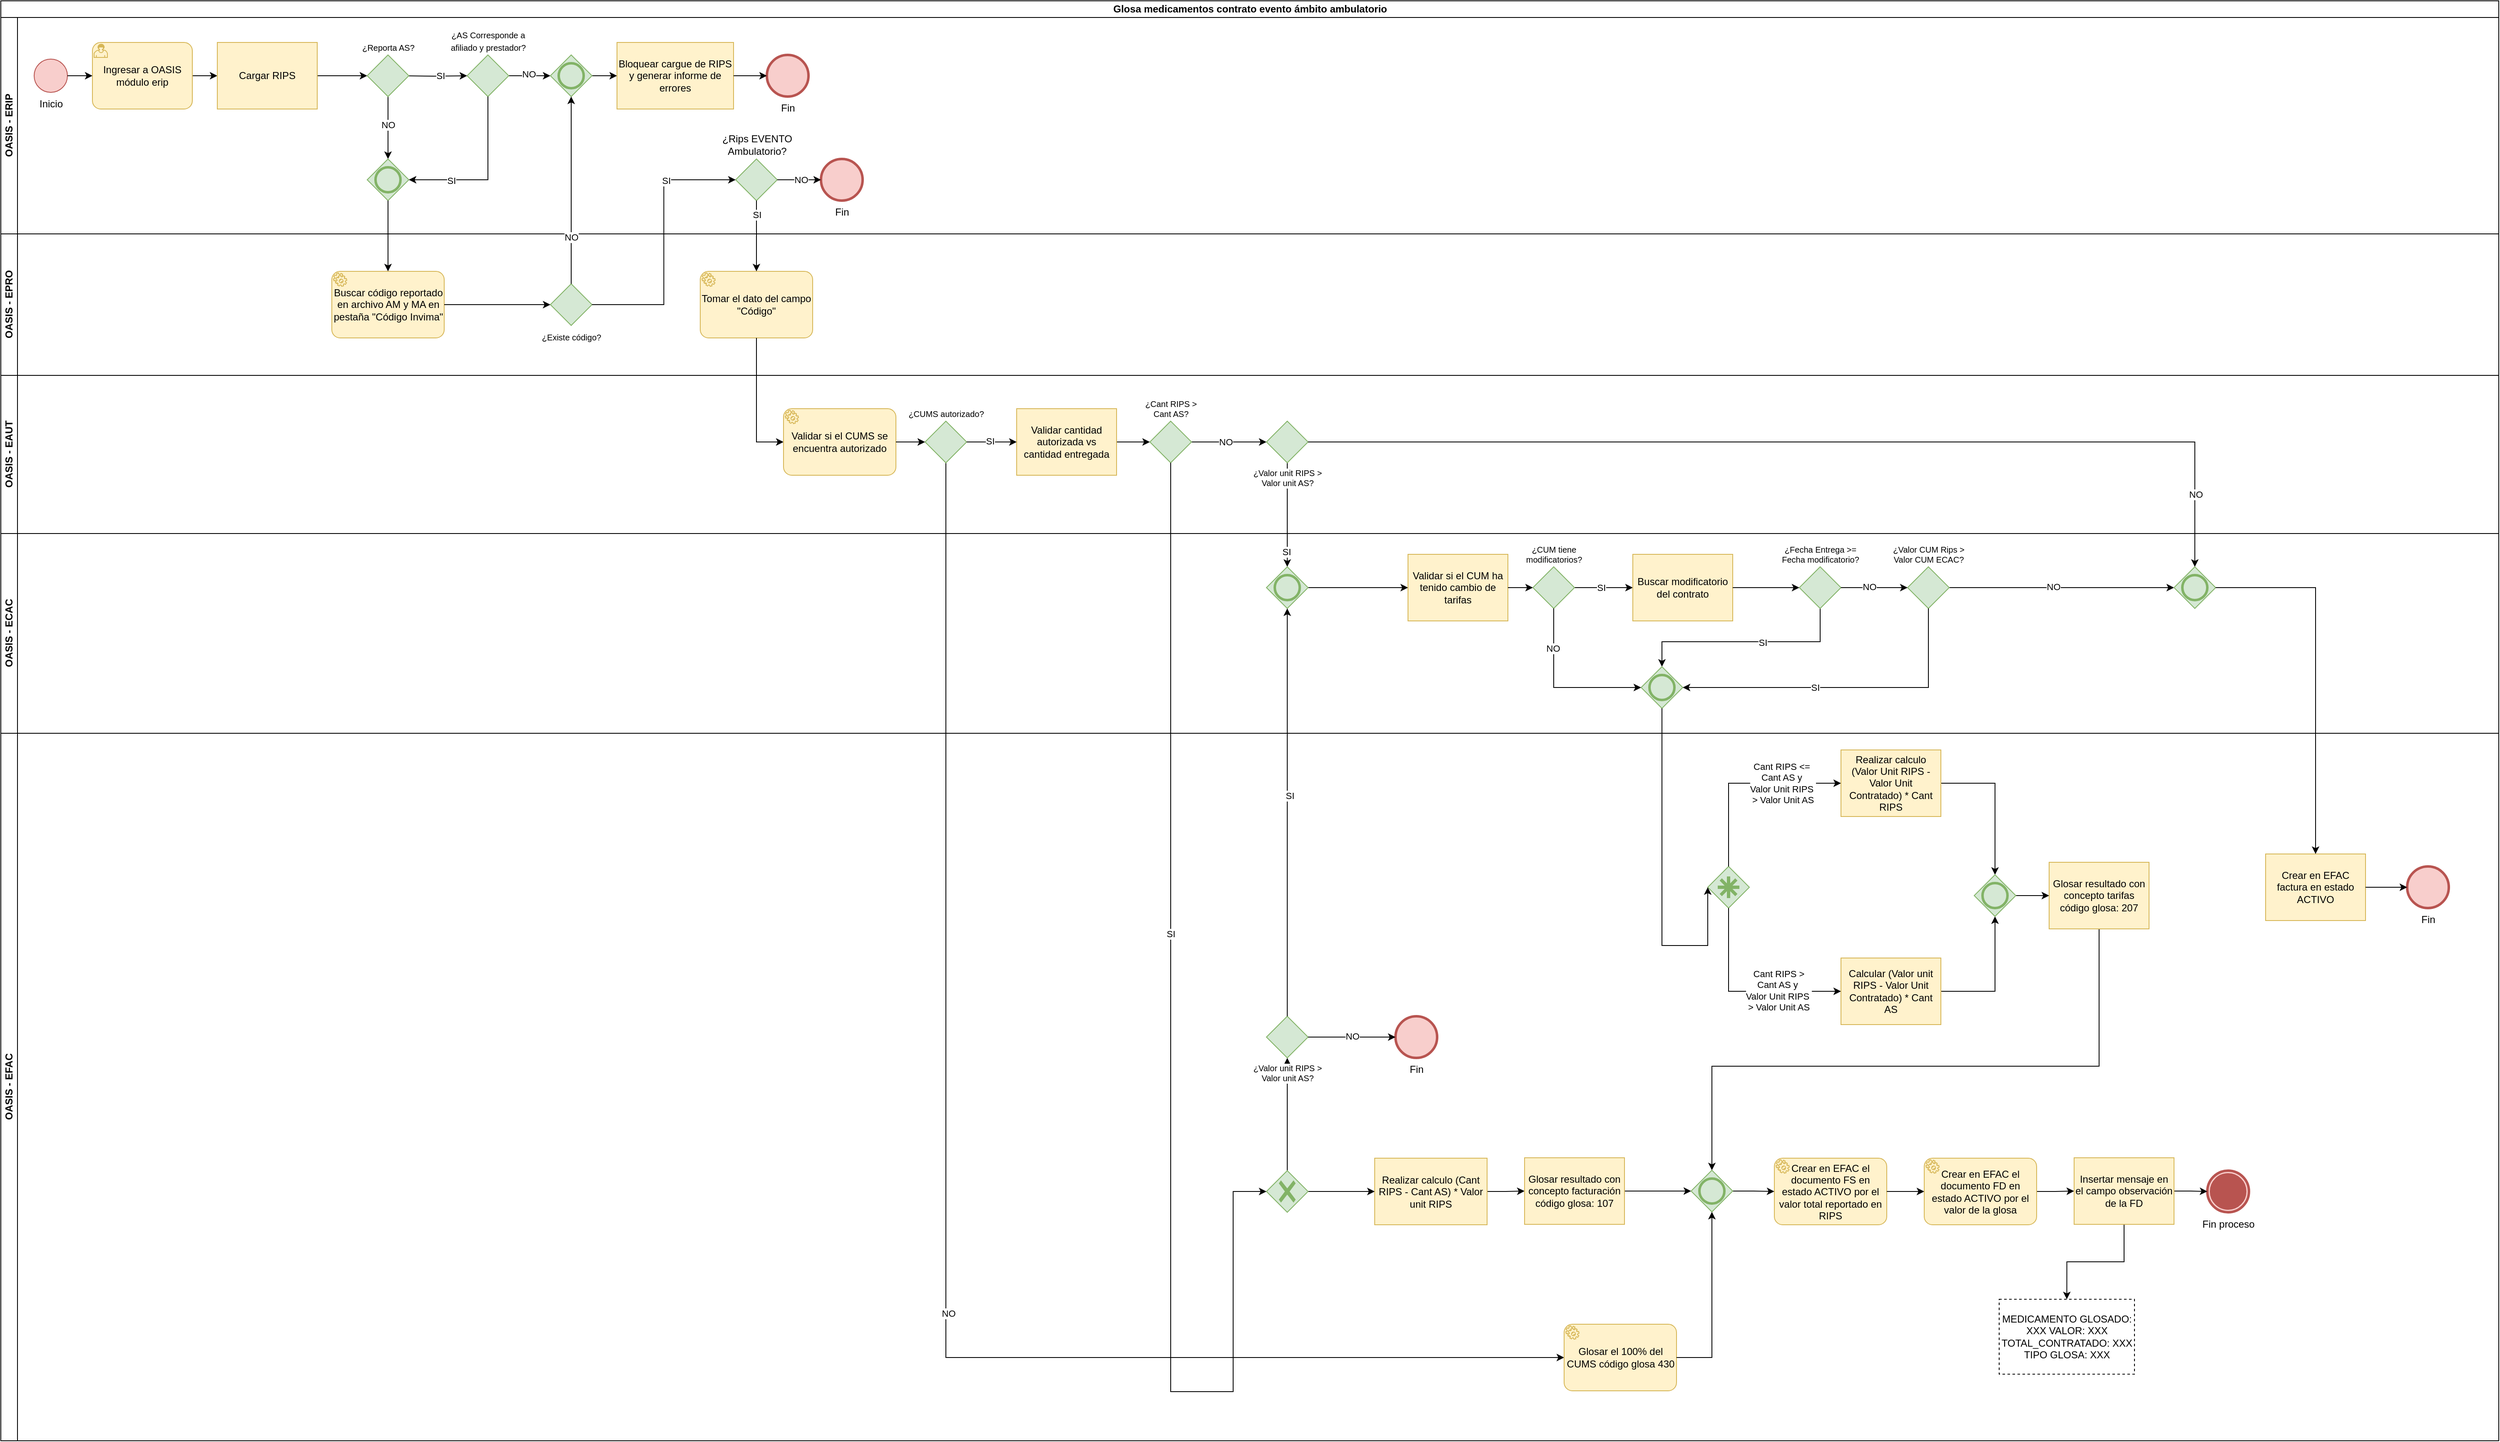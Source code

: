 <mxfile version="26.0.16">
  <diagram name="Página-1" id="6i_p-R7HKGtbfCE5hA1_">
    <mxGraphModel dx="3034" dy="1820" grid="1" gridSize="10" guides="1" tooltips="1" connect="1" arrows="1" fold="1" page="1" pageScale="1" pageWidth="2000" pageHeight="1130" math="0" shadow="0">
      <root>
        <mxCell id="0" />
        <mxCell id="1" parent="0" />
        <mxCell id="3LwcX4oNFDxZzFYPkHVs-123" value="Glosa medicamentos contrato evento ámbito ambulatorio" style="swimlane;childLayout=stackLayout;resizeParent=1;resizeParentMax=0;horizontal=1;startSize=20;horizontalStack=0;html=1;" parent="1" vertex="1">
          <mxGeometry x="-10" y="-60" width="3000" height="1730" as="geometry" />
        </mxCell>
        <mxCell id="iVjvkwj3p_KeQu9TfVZr-87" style="edgeStyle=orthogonalEdgeStyle;rounded=0;orthogonalLoop=1;jettySize=auto;html=1;entryX=0.5;entryY=0;entryDx=0;entryDy=0;entryPerimeter=0;" parent="3LwcX4oNFDxZzFYPkHVs-123" source="iVjvkwj3p_KeQu9TfVZr-80" target="z4ZImV3BdOVlYTGnUbKM-2" edge="1">
          <mxGeometry relative="1" as="geometry">
            <mxPoint x="1640" y="895" as="targetPoint" />
            <Array as="points" />
          </mxGeometry>
        </mxCell>
        <mxCell id="iVjvkwj3p_KeQu9TfVZr-92" value="SI" style="edgeLabel;html=1;align=center;verticalAlign=middle;resizable=0;points=[];" parent="iVjvkwj3p_KeQu9TfVZr-87" vertex="1" connectable="0">
          <mxGeometry x="0.713" relative="1" as="geometry">
            <mxPoint x="-1" as="offset" />
          </mxGeometry>
        </mxCell>
        <mxCell id="3LwcX4oNFDxZzFYPkHVs-124" value="OASIS - ERIP" style="swimlane;startSize=20;horizontal=0;html=1;" parent="3LwcX4oNFDxZzFYPkHVs-123" vertex="1">
          <mxGeometry y="20" width="3000" height="260" as="geometry" />
        </mxCell>
        <mxCell id="3LwcX4oNFDxZzFYPkHVs-130" value="Inicio" style="points=[[0.145,0.145,0],[0.5,0,0],[0.855,0.145,0],[1,0.5,0],[0.855,0.855,0],[0.5,1,0],[0.145,0.855,0],[0,0.5,0]];shape=mxgraph.bpmn.event;html=1;verticalLabelPosition=bottom;labelBackgroundColor=#ffffff;verticalAlign=top;align=center;perimeter=ellipsePerimeter;outlineConnect=0;aspect=fixed;outline=standard;symbol=general;fillColor=#f8cecc;strokeColor=#b85450;" parent="3LwcX4oNFDxZzFYPkHVs-124" vertex="1">
          <mxGeometry x="40" y="50" width="40" height="40" as="geometry" />
        </mxCell>
        <mxCell id="3LwcX4oNFDxZzFYPkHVs-133" style="edgeStyle=orthogonalEdgeStyle;rounded=0;orthogonalLoop=1;jettySize=auto;html=1;entryX=0;entryY=0.5;entryDx=0;entryDy=0;entryPerimeter=0;" parent="3LwcX4oNFDxZzFYPkHVs-124" source="3LwcX4oNFDxZzFYPkHVs-134" target="I6SyIY9X4S2mshl3AVVj-23" edge="1">
          <mxGeometry relative="1" as="geometry">
            <mxPoint x="270" y="70" as="targetPoint" />
          </mxGeometry>
        </mxCell>
        <mxCell id="3LwcX4oNFDxZzFYPkHVs-134" value="Ingresar a OASIS módulo erip" style="points=[[0.25,0,0],[0.5,0,0],[0.75,0,0],[1,0.25,0],[1,0.5,0],[1,0.75,0],[0.75,1,0],[0.5,1,0],[0.25,1,0],[0,0.75,0],[0,0.5,0],[0,0.25,0]];shape=mxgraph.bpmn.task;whiteSpace=wrap;rectStyle=rounded;size=10;html=1;container=1;expand=0;collapsible=0;taskMarker=user;fillColor=#fff2cc;strokeColor=#d6b656;" parent="3LwcX4oNFDxZzFYPkHVs-124" vertex="1">
          <mxGeometry x="110" y="30" width="120" height="80" as="geometry" />
        </mxCell>
        <mxCell id="3LwcX4oNFDxZzFYPkHVs-129" style="edgeStyle=orthogonalEdgeStyle;rounded=0;orthogonalLoop=1;jettySize=auto;html=1;entryX=0;entryY=0.5;entryDx=0;entryDy=0;entryPerimeter=0;" parent="3LwcX4oNFDxZzFYPkHVs-124" source="3LwcX4oNFDxZzFYPkHVs-130" target="3LwcX4oNFDxZzFYPkHVs-134" edge="1">
          <mxGeometry relative="1" as="geometry">
            <mxPoint x="110" y="70" as="targetPoint" />
          </mxGeometry>
        </mxCell>
        <mxCell id="iVjvkwj3p_KeQu9TfVZr-32" style="edgeStyle=orthogonalEdgeStyle;rounded=0;orthogonalLoop=1;jettySize=auto;html=1;" parent="3LwcX4oNFDxZzFYPkHVs-124" source="I6SyIY9X4S2mshl3AVVj-23" target="iVjvkwj3p_KeQu9TfVZr-31" edge="1">
          <mxGeometry relative="1" as="geometry" />
        </mxCell>
        <mxCell id="I6SyIY9X4S2mshl3AVVj-23" value="Cargar RIPS" style="points=[[0.25,0,0],[0.5,0,0],[0.75,0,0],[1,0.25,0],[1,0.5,0],[1,0.75,0],[0.75,1,0],[0.5,1,0],[0.25,1,0],[0,0.75,0],[0,0.5,0],[0,0.25,0]];shape=mxgraph.bpmn.task2;whiteSpace=wrap;rectStyle=rounded;size=10;html=1;container=1;expand=0;collapsible=0;taskMarker=user;fillColor=#fff2cc;strokeColor=#d6b656;" parent="3LwcX4oNFDxZzFYPkHVs-124" vertex="1">
          <mxGeometry x="260" y="30" width="120" height="80" as="geometry" />
        </mxCell>
        <mxCell id="M_9tR8TZ_ZrpfwXMIzji-4" value="Bloquear cargue de RIPS y generar informe de errores" style="points=[[0.25,0,0],[0.5,0,0],[0.75,0,0],[1,0.25,0],[1,0.5,0],[1,0.75,0],[0.75,1,0],[0.5,1,0],[0.25,1,0],[0,0.75,0],[0,0.5,0],[0,0.25,0]];shape=mxgraph.bpmn.task2;whiteSpace=wrap;rectStyle=rounded;size=10;html=1;container=1;expand=0;collapsible=0;taskMarker=script;fillColor=#fff2cc;strokeColor=#d6b656;" parent="3LwcX4oNFDxZzFYPkHVs-124" vertex="1">
          <mxGeometry x="740" y="30" width="140" height="80" as="geometry" />
        </mxCell>
        <mxCell id="M_9tR8TZ_ZrpfwXMIzji-8" value="¿Rips EVENTO &lt;br&gt;Ambulatorio?" style="points=[[0.25,0.25,0],[0.5,0,0],[0.75,0.25,0],[1,0.5,0],[0.75,0.75,0],[0.5,1,0],[0.25,0.75,0],[0,0.5,0]];shape=mxgraph.bpmn.gateway2;html=1;verticalLabelPosition=top;labelBackgroundColor=#ffffff;verticalAlign=bottom;align=center;perimeter=rhombusPerimeter;outlineConnect=0;outline=none;symbol=none;fillColor=#d5e8d4;strokeColor=#82b366;labelPosition=center;" parent="3LwcX4oNFDxZzFYPkHVs-124" vertex="1">
          <mxGeometry x="882.5" y="170" width="50" height="50" as="geometry" />
        </mxCell>
        <mxCell id="M_9tR8TZ_ZrpfwXMIzji-11" value="Fin" style="points=[[0.145,0.145,0],[0.5,0,0],[0.855,0.145,0],[1,0.5,0],[0.855,0.855,0],[0.5,1,0],[0.145,0.855,0],[0,0.5,0]];shape=mxgraph.bpmn.event;html=1;verticalLabelPosition=bottom;labelBackgroundColor=#ffffff;verticalAlign=top;align=center;perimeter=ellipsePerimeter;outlineConnect=0;aspect=fixed;outline=end;symbol=terminate2;fillColor=#f8cecc;strokeColor=#b85450;" parent="3LwcX4oNFDxZzFYPkHVs-124" vertex="1">
          <mxGeometry x="985" y="170" width="50" height="50" as="geometry" />
        </mxCell>
        <mxCell id="M_9tR8TZ_ZrpfwXMIzji-10" style="edgeStyle=orthogonalEdgeStyle;rounded=0;orthogonalLoop=1;jettySize=auto;html=1;" parent="3LwcX4oNFDxZzFYPkHVs-124" source="M_9tR8TZ_ZrpfwXMIzji-8" target="M_9tR8TZ_ZrpfwXMIzji-11" edge="1">
          <mxGeometry relative="1" as="geometry">
            <mxPoint x="1147" y="210" as="targetPoint" />
          </mxGeometry>
        </mxCell>
        <mxCell id="M_9tR8TZ_ZrpfwXMIzji-16" value="NO" style="edgeLabel;html=1;align=center;verticalAlign=middle;resizable=0;points=[];" parent="M_9tR8TZ_ZrpfwXMIzji-10" vertex="1" connectable="0">
          <mxGeometry x="0.059" y="-1" relative="1" as="geometry">
            <mxPoint y="-1" as="offset" />
          </mxGeometry>
        </mxCell>
        <mxCell id="M_9tR8TZ_ZrpfwXMIzji-21" style="edgeStyle=orthogonalEdgeStyle;rounded=0;orthogonalLoop=1;jettySize=auto;html=1;" parent="3LwcX4oNFDxZzFYPkHVs-124" source="M_9tR8TZ_ZrpfwXMIzji-17" target="M_9tR8TZ_ZrpfwXMIzji-20" edge="1">
          <mxGeometry relative="1" as="geometry" />
        </mxCell>
        <mxCell id="M_9tR8TZ_ZrpfwXMIzji-24" value="NO" style="edgeLabel;html=1;align=center;verticalAlign=middle;resizable=0;points=[];" parent="M_9tR8TZ_ZrpfwXMIzji-21" vertex="1" connectable="0">
          <mxGeometry x="-0.037" y="1" relative="1" as="geometry">
            <mxPoint y="-1" as="offset" />
          </mxGeometry>
        </mxCell>
        <mxCell id="M_9tR8TZ_ZrpfwXMIzji-17" value="&lt;font size=&quot;1&quot;&gt;¿AS Corresponde a &lt;br&gt;afiliado y prestador?&lt;/font&gt;" style="points=[[0.25,0.25,0],[0.5,0,0],[0.75,0.25,0],[1,0.5,0],[0.75,0.75,0],[0.5,1,0],[0.25,0.75,0],[0,0.5,0]];shape=mxgraph.bpmn.gateway2;html=1;verticalLabelPosition=top;labelBackgroundColor=#ffffff;verticalAlign=bottom;align=center;perimeter=rhombusPerimeter;outlineConnect=0;outline=none;symbol=none;fillColor=#d5e8d4;strokeColor=#82b366;labelPosition=center;" parent="3LwcX4oNFDxZzFYPkHVs-124" vertex="1">
          <mxGeometry x="560" y="45" width="50" height="50" as="geometry" />
        </mxCell>
        <mxCell id="M_9tR8TZ_ZrpfwXMIzji-25" style="edgeStyle=orthogonalEdgeStyle;rounded=0;orthogonalLoop=1;jettySize=auto;html=1;" parent="3LwcX4oNFDxZzFYPkHVs-124" source="M_9tR8TZ_ZrpfwXMIzji-20" target="M_9tR8TZ_ZrpfwXMIzji-4" edge="1">
          <mxGeometry relative="1" as="geometry" />
        </mxCell>
        <mxCell id="M_9tR8TZ_ZrpfwXMIzji-20" value="" style="points=[[0.25,0.25,0],[0.5,0,0],[0.75,0.25,0],[1,0.5,0],[0.75,0.75,0],[0.5,1,0],[0.25,0.75,0],[0,0.5,0]];shape=mxgraph.bpmn.gateway2;html=1;verticalLabelPosition=bottom;labelBackgroundColor=#ffffff;verticalAlign=top;align=center;perimeter=rhombusPerimeter;outlineConnect=0;outline=end;symbol=general;fillColor=#d5e8d4;strokeColor=#82b366;" parent="3LwcX4oNFDxZzFYPkHVs-124" vertex="1">
          <mxGeometry x="660" y="45" width="50" height="50" as="geometry" />
        </mxCell>
        <mxCell id="M_9tR8TZ_ZrpfwXMIzji-14" value="Fin" style="points=[[0.145,0.145,0],[0.5,0,0],[0.855,0.145,0],[1,0.5,0],[0.855,0.855,0],[0.5,1,0],[0.145,0.855,0],[0,0.5,0]];shape=mxgraph.bpmn.event;html=1;verticalLabelPosition=bottom;labelBackgroundColor=#ffffff;verticalAlign=top;align=center;perimeter=ellipsePerimeter;outlineConnect=0;aspect=fixed;outline=end;symbol=terminate2;fillColor=#f8cecc;strokeColor=#b85450;" parent="3LwcX4oNFDxZzFYPkHVs-124" vertex="1">
          <mxGeometry x="920" y="45" width="50" height="50" as="geometry" />
        </mxCell>
        <mxCell id="M_9tR8TZ_ZrpfwXMIzji-13" style="edgeStyle=orthogonalEdgeStyle;rounded=0;orthogonalLoop=1;jettySize=auto;html=1;" parent="3LwcX4oNFDxZzFYPkHVs-124" source="M_9tR8TZ_ZrpfwXMIzji-4" target="M_9tR8TZ_ZrpfwXMIzji-14" edge="1">
          <mxGeometry relative="1" as="geometry">
            <mxPoint x="1197" y="75" as="targetPoint" />
          </mxGeometry>
        </mxCell>
        <mxCell id="iVjvkwj3p_KeQu9TfVZr-29" style="edgeStyle=orthogonalEdgeStyle;rounded=0;orthogonalLoop=1;jettySize=auto;html=1;" parent="3LwcX4oNFDxZzFYPkHVs-124" target="M_9tR8TZ_ZrpfwXMIzji-17" edge="1">
          <mxGeometry relative="1" as="geometry">
            <mxPoint x="480" y="70" as="sourcePoint" />
          </mxGeometry>
        </mxCell>
        <mxCell id="iVjvkwj3p_KeQu9TfVZr-33" value="SI" style="edgeLabel;html=1;align=center;verticalAlign=middle;resizable=0;points=[];" parent="iVjvkwj3p_KeQu9TfVZr-29" vertex="1" connectable="0">
          <mxGeometry x="0.21" relative="1" as="geometry">
            <mxPoint as="offset" />
          </mxGeometry>
        </mxCell>
        <mxCell id="iVjvkwj3p_KeQu9TfVZr-38" style="edgeStyle=orthogonalEdgeStyle;rounded=0;orthogonalLoop=1;jettySize=auto;html=1;" parent="3LwcX4oNFDxZzFYPkHVs-124" source="iVjvkwj3p_KeQu9TfVZr-31" target="iVjvkwj3p_KeQu9TfVZr-36" edge="1">
          <mxGeometry relative="1" as="geometry" />
        </mxCell>
        <mxCell id="iVjvkwj3p_KeQu9TfVZr-42" value="NO" style="edgeLabel;html=1;align=center;verticalAlign=middle;resizable=0;points=[];" parent="iVjvkwj3p_KeQu9TfVZr-38" vertex="1" connectable="0">
          <mxGeometry x="-0.096" relative="1" as="geometry">
            <mxPoint as="offset" />
          </mxGeometry>
        </mxCell>
        <mxCell id="iVjvkwj3p_KeQu9TfVZr-31" value="¿Reporta AS?" style="points=[[0.25,0.25,0],[0.5,0,0],[0.75,0.25,0],[1,0.5,0],[0.75,0.75,0],[0.5,1,0],[0.25,0.75,0],[0,0.5,0]];shape=mxgraph.bpmn.gateway2;html=1;verticalLabelPosition=top;labelBackgroundColor=#ffffff;verticalAlign=bottom;align=center;perimeter=rhombusPerimeter;outlineConnect=0;outline=none;symbol=none;fillColor=#d5e8d4;strokeColor=#82b366;labelPosition=center;fontSize=10;" parent="3LwcX4oNFDxZzFYPkHVs-124" vertex="1">
          <mxGeometry x="440" y="45" width="50" height="50" as="geometry" />
        </mxCell>
        <mxCell id="iVjvkwj3p_KeQu9TfVZr-36" value="" style="points=[[0.25,0.25,0],[0.5,0,0],[0.75,0.25,0],[1,0.5,0],[0.75,0.75,0],[0.5,1,0],[0.25,0.75,0],[0,0.5,0]];shape=mxgraph.bpmn.gateway2;html=1;verticalLabelPosition=bottom;labelBackgroundColor=#ffffff;verticalAlign=top;align=center;perimeter=rhombusPerimeter;outlineConnect=0;outline=end;symbol=general;fillColor=#d5e8d4;strokeColor=#82b366;" parent="3LwcX4oNFDxZzFYPkHVs-124" vertex="1">
          <mxGeometry x="440" y="170" width="50" height="50" as="geometry" />
        </mxCell>
        <mxCell id="iVjvkwj3p_KeQu9TfVZr-40" style="edgeStyle=orthogonalEdgeStyle;rounded=0;orthogonalLoop=1;jettySize=auto;html=1;entryX=1;entryY=0.5;entryDx=0;entryDy=0;entryPerimeter=0;" parent="3LwcX4oNFDxZzFYPkHVs-124" source="M_9tR8TZ_ZrpfwXMIzji-17" target="iVjvkwj3p_KeQu9TfVZr-36" edge="1">
          <mxGeometry relative="1" as="geometry">
            <Array as="points">
              <mxPoint x="585" y="195" />
            </Array>
          </mxGeometry>
        </mxCell>
        <mxCell id="iVjvkwj3p_KeQu9TfVZr-41" value="SI" style="edgeLabel;html=1;align=center;verticalAlign=middle;resizable=0;points=[];" parent="iVjvkwj3p_KeQu9TfVZr-40" vertex="1" connectable="0">
          <mxGeometry x="0.482" y="1" relative="1" as="geometry">
            <mxPoint as="offset" />
          </mxGeometry>
        </mxCell>
        <mxCell id="3LwcX4oNFDxZzFYPkHVs-125" value="OASIS - EPRO" style="swimlane;startSize=20;horizontal=0;html=1;" parent="3LwcX4oNFDxZzFYPkHVs-123" vertex="1">
          <mxGeometry y="280" width="3000" height="170" as="geometry" />
        </mxCell>
        <mxCell id="3LwcX4oNFDxZzFYPkHVs-8" value="Buscar código reportado en archivo AM y MA en pestaña &quot;Código Invima&quot;" style="points=[[0.25,0,0],[0.5,0,0],[0.75,0,0],[1,0.25,0],[1,0.5,0],[1,0.75,0],[0.75,1,0],[0.5,1,0],[0.25,1,0],[0,0.75,0],[0,0.5,0],[0,0.25,0]];shape=mxgraph.bpmn.task;whiteSpace=wrap;rectStyle=rounded;size=10;html=1;container=1;expand=0;collapsible=0;taskMarker=service;fillColor=#fff2cc;strokeColor=#d6b656;" parent="3LwcX4oNFDxZzFYPkHVs-125" vertex="1">
          <mxGeometry x="397.5" y="45" width="135" height="80" as="geometry" />
        </mxCell>
        <mxCell id="3LwcX4oNFDxZzFYPkHVs-9" value="&lt;font size=&quot;1&quot;&gt;¿Existe código?&lt;/font&gt;" style="points=[[0.25,0.25,0],[0.5,0,0],[0.75,0.25,0],[1,0.5,0],[0.75,0.75,0],[0.5,1,0],[0.25,0.75,0],[0,0.5,0]];shape=mxgraph.bpmn.gateway2;html=1;verticalLabelPosition=bottom;labelBackgroundColor=#ffffff;verticalAlign=top;align=center;perimeter=rhombusPerimeter;outlineConnect=0;outline=none;symbol=none;fillColor=#d5e8d4;strokeColor=#82b366;labelPosition=center;" parent="3LwcX4oNFDxZzFYPkHVs-125" vertex="1">
          <mxGeometry x="660" y="60" width="50" height="50" as="geometry" />
        </mxCell>
        <mxCell id="3LwcX4oNFDxZzFYPkHVs-10" style="edgeStyle=orthogonalEdgeStyle;rounded=0;orthogonalLoop=1;jettySize=auto;html=1;" parent="3LwcX4oNFDxZzFYPkHVs-125" source="3LwcX4oNFDxZzFYPkHVs-8" target="3LwcX4oNFDxZzFYPkHVs-9" edge="1">
          <mxGeometry relative="1" as="geometry" />
        </mxCell>
        <mxCell id="3LwcX4oNFDxZzFYPkHVs-12" value="Tomar el dato del campo &quot;Código&quot;" style="points=[[0.25,0,0],[0.5,0,0],[0.75,0,0],[1,0.25,0],[1,0.5,0],[1,0.75,0],[0.75,1,0],[0.5,1,0],[0.25,1,0],[0,0.75,0],[0,0.5,0],[0,0.25,0]];shape=mxgraph.bpmn.task;whiteSpace=wrap;rectStyle=rounded;size=10;html=1;container=1;expand=0;collapsible=0;taskMarker=service;fillColor=#fff2cc;strokeColor=#d6b656;" parent="3LwcX4oNFDxZzFYPkHVs-125" vertex="1">
          <mxGeometry x="840" y="45" width="135" height="80" as="geometry" />
        </mxCell>
        <mxCell id="Vrwh3DZQy4N4ysGJemR1-6" style="edgeStyle=orthogonalEdgeStyle;rounded=0;orthogonalLoop=1;jettySize=auto;html=1;entryX=0;entryY=0.5;entryDx=0;entryDy=0;entryPerimeter=0;exitX=0.5;exitY=1;exitDx=0;exitDy=0;exitPerimeter=0;" parent="3LwcX4oNFDxZzFYPkHVs-123" source="3LwcX4oNFDxZzFYPkHVs-140" target="iVjvkwj3p_KeQu9TfVZr-284" edge="1">
          <mxGeometry relative="1" as="geometry" />
        </mxCell>
        <mxCell id="Vrwh3DZQy4N4ysGJemR1-7" value="NO" style="edgeLabel;html=1;align=center;verticalAlign=middle;resizable=0;points=[];" parent="Vrwh3DZQy4N4ysGJemR1-6" vertex="1" connectable="0">
          <mxGeometry x="0.124" y="3" relative="1" as="geometry">
            <mxPoint as="offset" />
          </mxGeometry>
        </mxCell>
        <mxCell id="M_9tR8TZ_ZrpfwXMIzji-9" style="edgeStyle=orthogonalEdgeStyle;rounded=0;orthogonalLoop=1;jettySize=auto;html=1;" parent="3LwcX4oNFDxZzFYPkHVs-123" source="M_9tR8TZ_ZrpfwXMIzji-8" target="3LwcX4oNFDxZzFYPkHVs-12" edge="1">
          <mxGeometry relative="1" as="geometry" />
        </mxCell>
        <mxCell id="M_9tR8TZ_ZrpfwXMIzji-15" value="SI" style="edgeLabel;html=1;align=center;verticalAlign=middle;resizable=0;points=[];" parent="M_9tR8TZ_ZrpfwXMIzji-9" vertex="1" connectable="0">
          <mxGeometry x="-0.333" y="2" relative="1" as="geometry">
            <mxPoint x="-2" y="-12" as="offset" />
          </mxGeometry>
        </mxCell>
        <mxCell id="M_9tR8TZ_ZrpfwXMIzji-22" style="edgeStyle=orthogonalEdgeStyle;rounded=0;orthogonalLoop=1;jettySize=auto;html=1;" parent="3LwcX4oNFDxZzFYPkHVs-123" source="3LwcX4oNFDxZzFYPkHVs-9" target="M_9tR8TZ_ZrpfwXMIzji-20" edge="1">
          <mxGeometry relative="1" as="geometry" />
        </mxCell>
        <mxCell id="M_9tR8TZ_ZrpfwXMIzji-23" value="NO" style="edgeLabel;html=1;align=center;verticalAlign=middle;resizable=0;points=[];" parent="M_9tR8TZ_ZrpfwXMIzji-22" vertex="1" connectable="0">
          <mxGeometry x="-0.504" relative="1" as="geometry">
            <mxPoint as="offset" />
          </mxGeometry>
        </mxCell>
        <mxCell id="M_9tR8TZ_ZrpfwXMIzji-26" style="edgeStyle=orthogonalEdgeStyle;rounded=0;orthogonalLoop=1;jettySize=auto;html=1;entryX=0;entryY=0.5;entryDx=0;entryDy=0;entryPerimeter=0;" parent="3LwcX4oNFDxZzFYPkHVs-123" source="3LwcX4oNFDxZzFYPkHVs-9" target="M_9tR8TZ_ZrpfwXMIzji-8" edge="1">
          <mxGeometry relative="1" as="geometry" />
        </mxCell>
        <mxCell id="M_9tR8TZ_ZrpfwXMIzji-27" value="SI" style="edgeLabel;html=1;align=center;verticalAlign=middle;resizable=0;points=[];" parent="M_9tR8TZ_ZrpfwXMIzji-26" vertex="1" connectable="0">
          <mxGeometry x="0.478" y="-1" relative="1" as="geometry">
            <mxPoint as="offset" />
          </mxGeometry>
        </mxCell>
        <mxCell id="M_9tR8TZ_ZrpfwXMIzji-28" style="edgeStyle=orthogonalEdgeStyle;rounded=0;orthogonalLoop=1;jettySize=auto;html=1;entryX=0;entryY=0.5;entryDx=0;entryDy=0;entryPerimeter=0;exitX=0.5;exitY=1;exitDx=0;exitDy=0;exitPerimeter=0;" parent="3LwcX4oNFDxZzFYPkHVs-123" source="3LwcX4oNFDxZzFYPkHVs-12" target="3LwcX4oNFDxZzFYPkHVs-30" edge="1">
          <mxGeometry relative="1" as="geometry" />
        </mxCell>
        <mxCell id="iVjvkwj3p_KeQu9TfVZr-39" style="edgeStyle=orthogonalEdgeStyle;rounded=0;orthogonalLoop=1;jettySize=auto;html=1;" parent="3LwcX4oNFDxZzFYPkHVs-123" source="iVjvkwj3p_KeQu9TfVZr-36" target="3LwcX4oNFDxZzFYPkHVs-8" edge="1">
          <mxGeometry relative="1" as="geometry" />
        </mxCell>
        <mxCell id="3LwcX4oNFDxZzFYPkHVs-126" value="OASIS - EAUT" style="swimlane;startSize=20;horizontal=0;html=1;" parent="3LwcX4oNFDxZzFYPkHVs-123" vertex="1">
          <mxGeometry y="450" width="3000" height="190" as="geometry" />
        </mxCell>
        <mxCell id="3LwcX4oNFDxZzFYPkHVs-30" value="Validar si el CUMS se encuentra autorizado" style="points=[[0.25,0,0],[0.5,0,0],[0.75,0,0],[1,0.25,0],[1,0.5,0],[1,0.75,0],[0.75,1,0],[0.5,1,0],[0.25,1,0],[0,0.75,0],[0,0.5,0],[0,0.25,0]];shape=mxgraph.bpmn.task;whiteSpace=wrap;rectStyle=rounded;size=10;html=1;container=1;expand=0;collapsible=0;taskMarker=service;fillColor=#fff2cc;strokeColor=#d6b656;" parent="3LwcX4oNFDxZzFYPkHVs-126" vertex="1">
          <mxGeometry x="940" y="40" width="135" height="80" as="geometry" />
        </mxCell>
        <mxCell id="3LwcX4oNFDxZzFYPkHVs-140" value="&lt;font size=&quot;1&quot;&gt;¿CUMS autorizado?&lt;/font&gt;" style="points=[[0.25,0.25,0],[0.5,0,0],[0.75,0.25,0],[1,0.5,0],[0.75,0.75,0],[0.5,1,0],[0.25,0.75,0],[0,0.5,0]];shape=mxgraph.bpmn.gateway2;html=1;verticalLabelPosition=top;labelBackgroundColor=#ffffff;verticalAlign=bottom;align=center;perimeter=rhombusPerimeter;outlineConnect=0;outline=none;symbol=none;fillColor=#d5e8d4;strokeColor=#82b366;labelPosition=center;" parent="3LwcX4oNFDxZzFYPkHVs-126" vertex="1">
          <mxGeometry x="1110" y="55" width="50" height="50" as="geometry" />
        </mxCell>
        <mxCell id="Vrwh3DZQy4N4ysGJemR1-9" style="edgeStyle=orthogonalEdgeStyle;rounded=0;orthogonalLoop=1;jettySize=auto;html=1;" parent="3LwcX4oNFDxZzFYPkHVs-126" source="Vrwh3DZQy4N4ysGJemR1-3" target="M_9tR8TZ_ZrpfwXMIzji-45" edge="1">
          <mxGeometry relative="1" as="geometry" />
        </mxCell>
        <mxCell id="Vrwh3DZQy4N4ysGJemR1-3" value="Validar cantidad autorizada vs cantidad entregada" style="points=[[0.25,0,0],[0.5,0,0],[0.75,0,0],[1,0.25,0],[1,0.5,0],[1,0.75,0],[0.75,1,0],[0.5,1,0],[0.25,1,0],[0,0.75,0],[0,0.5,0],[0,0.25,0]];shape=mxgraph.bpmn.task2;whiteSpace=wrap;rectStyle=rounded;size=10;html=1;container=1;expand=0;collapsible=0;taskMarker=script;fillColor=#fff2cc;strokeColor=#d6b656;" parent="3LwcX4oNFDxZzFYPkHVs-126" vertex="1">
          <mxGeometry x="1220" y="40" width="120" height="80" as="geometry" />
        </mxCell>
        <mxCell id="Vrwh3DZQy4N4ysGJemR1-5" style="edgeStyle=orthogonalEdgeStyle;rounded=0;orthogonalLoop=1;jettySize=auto;html=1;entryX=0;entryY=0.5;entryDx=0;entryDy=0;entryPerimeter=0;" parent="3LwcX4oNFDxZzFYPkHVs-126" source="3LwcX4oNFDxZzFYPkHVs-30" target="3LwcX4oNFDxZzFYPkHVs-140" edge="1">
          <mxGeometry relative="1" as="geometry" />
        </mxCell>
        <mxCell id="I6SyIY9X4S2mshl3AVVj-28" style="edgeStyle=orthogonalEdgeStyle;rounded=0;orthogonalLoop=1;jettySize=auto;html=1;exitX=1;exitY=0.5;exitDx=0;exitDy=0;exitPerimeter=0;entryX=0;entryY=0.5;entryDx=0;entryDy=0;entryPerimeter=0;" parent="3LwcX4oNFDxZzFYPkHVs-126" source="3LwcX4oNFDxZzFYPkHVs-140" target="Vrwh3DZQy4N4ysGJemR1-3" edge="1">
          <mxGeometry relative="1" as="geometry" />
        </mxCell>
        <mxCell id="I6SyIY9X4S2mshl3AVVj-29" value="SI" style="edgeLabel;html=1;align=center;verticalAlign=middle;resizable=0;points=[];" parent="I6SyIY9X4S2mshl3AVVj-28" vertex="1" connectable="0">
          <mxGeometry x="-0.067" y="2" relative="1" as="geometry">
            <mxPoint y="1" as="offset" />
          </mxGeometry>
        </mxCell>
        <mxCell id="M_9tR8TZ_ZrpfwXMIzji-48" style="edgeStyle=orthogonalEdgeStyle;rounded=0;orthogonalLoop=1;jettySize=auto;html=1;entryX=0;entryY=0.5;entryDx=0;entryDy=0;entryPerimeter=0;" parent="3LwcX4oNFDxZzFYPkHVs-126" source="M_9tR8TZ_ZrpfwXMIzji-45" target="iVjvkwj3p_KeQu9TfVZr-80" edge="1">
          <mxGeometry relative="1" as="geometry">
            <mxPoint x="1530" y="80.0" as="targetPoint" />
          </mxGeometry>
        </mxCell>
        <mxCell id="M_9tR8TZ_ZrpfwXMIzji-49" value="NO" style="edgeLabel;html=1;align=center;verticalAlign=middle;resizable=0;points=[];" parent="M_9tR8TZ_ZrpfwXMIzji-48" vertex="1" connectable="0">
          <mxGeometry x="0.109" y="-1" relative="1" as="geometry">
            <mxPoint x="-9" y="-1" as="offset" />
          </mxGeometry>
        </mxCell>
        <mxCell id="M_9tR8TZ_ZrpfwXMIzji-45" value="¿Cant RIPS &amp;gt; &lt;br&gt;Cant AS?" style="points=[[0.25,0.25,0],[0.5,0,0],[0.75,0.25,0],[1,0.5,0],[0.75,0.75,0],[0.5,1,0],[0.25,0.75,0],[0,0.5,0]];shape=mxgraph.bpmn.gateway2;html=1;verticalLabelPosition=top;labelBackgroundColor=#ffffff;verticalAlign=bottom;align=center;perimeter=rhombusPerimeter;outlineConnect=0;outline=none;symbol=none;fillColor=#d5e8d4;strokeColor=#82b366;fontSize=10;labelPosition=center;" parent="3LwcX4oNFDxZzFYPkHVs-126" vertex="1">
          <mxGeometry x="1380" y="55" width="50" height="50" as="geometry" />
        </mxCell>
        <mxCell id="iVjvkwj3p_KeQu9TfVZr-80" value="¿Valor unit RIPS &amp;gt; &lt;br&gt;Valor unit AS?" style="points=[[0.25,0.25,0],[0.5,0,0],[0.75,0.25,0],[1,0.5,0],[0.75,0.75,0],[0.5,1,0],[0.25,0.75,0],[0,0.5,0]];shape=mxgraph.bpmn.gateway2;html=1;verticalLabelPosition=bottom;labelBackgroundColor=#ffffff;verticalAlign=top;align=center;perimeter=rhombusPerimeter;outlineConnect=0;outline=none;symbol=none;fillColor=#d5e8d4;strokeColor=#82b366;fontSize=10;" parent="3LwcX4oNFDxZzFYPkHVs-126" vertex="1">
          <mxGeometry x="1520" y="55" width="50" height="50" as="geometry" />
        </mxCell>
        <mxCell id="I6SyIY9X4S2mshl3AVVj-19" value="OASIS - ECAC" style="swimlane;startSize=20;horizontal=0;html=1;" parent="3LwcX4oNFDxZzFYPkHVs-123" vertex="1">
          <mxGeometry y="640" width="3000" height="240" as="geometry" />
        </mxCell>
        <mxCell id="iVjvkwj3p_KeQu9TfVZr-60" value="Validar si el CUM ha tenido cambio de tarifas" style="points=[[0.25,0,0],[0.5,0,0],[0.75,0,0],[1,0.25,0],[1,0.5,0],[1,0.75,0],[0.75,1,0],[0.5,1,0],[0.25,1,0],[0,0.75,0],[0,0.5,0],[0,0.25,0]];shape=mxgraph.bpmn.task2;whiteSpace=wrap;rectStyle=rounded;size=10;html=1;container=1;expand=0;collapsible=0;taskMarker=script;fillColor=#fff2cc;strokeColor=#d6b656;" parent="I6SyIY9X4S2mshl3AVVj-19" vertex="1">
          <mxGeometry x="1690" y="25" width="120" height="80" as="geometry" />
        </mxCell>
        <mxCell id="iVjvkwj3p_KeQu9TfVZr-97" style="edgeStyle=orthogonalEdgeStyle;rounded=0;orthogonalLoop=1;jettySize=auto;html=1;" parent="I6SyIY9X4S2mshl3AVVj-19" source="iVjvkwj3p_KeQu9TfVZr-62" target="iVjvkwj3p_KeQu9TfVZr-96" edge="1">
          <mxGeometry relative="1" as="geometry" />
        </mxCell>
        <mxCell id="iVjvkwj3p_KeQu9TfVZr-98" value="SI" style="edgeLabel;html=1;align=center;verticalAlign=middle;resizable=0;points=[];" parent="iVjvkwj3p_KeQu9TfVZr-97" vertex="1" connectable="0">
          <mxGeometry x="-0.07" relative="1" as="geometry">
            <mxPoint x="-1" as="offset" />
          </mxGeometry>
        </mxCell>
        <mxCell id="iVjvkwj3p_KeQu9TfVZr-62" value="¿CUM tiene &lt;br&gt;modificatorios?" style="points=[[0.25,0.25,0],[0.5,0,0],[0.75,0.25,0],[1,0.5,0],[0.75,0.75,0],[0.5,1,0],[0.25,0.75,0],[0,0.5,0]];shape=mxgraph.bpmn.gateway2;html=1;verticalLabelPosition=top;labelBackgroundColor=#ffffff;verticalAlign=bottom;align=center;perimeter=rhombusPerimeter;outlineConnect=0;outline=none;symbol=none;fillColor=#d5e8d4;strokeColor=#82b366;fontSize=10;labelPosition=center;" parent="I6SyIY9X4S2mshl3AVVj-19" vertex="1">
          <mxGeometry x="1840" y="40" width="50" height="50" as="geometry" />
        </mxCell>
        <mxCell id="iVjvkwj3p_KeQu9TfVZr-61" style="edgeStyle=orthogonalEdgeStyle;rounded=0;orthogonalLoop=1;jettySize=auto;html=1;" parent="I6SyIY9X4S2mshl3AVVj-19" source="iVjvkwj3p_KeQu9TfVZr-60" target="iVjvkwj3p_KeQu9TfVZr-62" edge="1">
          <mxGeometry relative="1" as="geometry">
            <mxPoint x="2405" y="385" as="targetPoint" />
          </mxGeometry>
        </mxCell>
        <mxCell id="iVjvkwj3p_KeQu9TfVZr-96" value="Buscar modificatorio del contrato" style="points=[[0.25,0,0],[0.5,0,0],[0.75,0,0],[1,0.25,0],[1,0.5,0],[1,0.75,0],[0.75,1,0],[0.5,1,0],[0.25,1,0],[0,0.75,0],[0,0.5,0],[0,0.25,0]];shape=mxgraph.bpmn.task2;whiteSpace=wrap;rectStyle=rounded;size=10;html=1;container=1;expand=0;collapsible=0;taskMarker=script;fillColor=#fff2cc;strokeColor=#d6b656;" parent="I6SyIY9X4S2mshl3AVVj-19" vertex="1">
          <mxGeometry x="1960" y="25" width="120" height="80" as="geometry" />
        </mxCell>
        <mxCell id="iVjvkwj3p_KeQu9TfVZr-361" style="edgeStyle=orthogonalEdgeStyle;rounded=0;orthogonalLoop=1;jettySize=auto;html=1;" parent="I6SyIY9X4S2mshl3AVVj-19" source="iVjvkwj3p_KeQu9TfVZr-327" target="iVjvkwj3p_KeQu9TfVZr-349" edge="1">
          <mxGeometry relative="1" as="geometry">
            <Array as="points">
              <mxPoint x="2185" y="130" />
              <mxPoint x="1995" y="130" />
            </Array>
          </mxGeometry>
        </mxCell>
        <mxCell id="iVjvkwj3p_KeQu9TfVZr-364" value="SI" style="edgeLabel;html=1;align=center;verticalAlign=middle;resizable=0;points=[];" parent="iVjvkwj3p_KeQu9TfVZr-361" vertex="1" connectable="0">
          <mxGeometry x="-0.156" y="1" relative="1" as="geometry">
            <mxPoint as="offset" />
          </mxGeometry>
        </mxCell>
        <mxCell id="iVjvkwj3p_KeQu9TfVZr-327" value="¿Fecha Entrega &amp;gt;= &lt;br&gt;Fecha modificatorio?" style="points=[[0.25,0.25,0],[0.5,0,0],[0.75,0.25,0],[1,0.5,0],[0.75,0.75,0],[0.5,1,0],[0.25,0.75,0],[0,0.5,0]];shape=mxgraph.bpmn.gateway2;html=1;verticalLabelPosition=top;labelBackgroundColor=#ffffff;verticalAlign=bottom;align=center;perimeter=rhombusPerimeter;outlineConnect=0;outline=none;symbol=none;fillColor=#d5e8d4;strokeColor=#82b366;fontSize=10;labelPosition=center;" parent="I6SyIY9X4S2mshl3AVVj-19" vertex="1">
          <mxGeometry x="2160" y="40" width="50" height="50" as="geometry" />
        </mxCell>
        <mxCell id="iVjvkwj3p_KeQu9TfVZr-326" style="edgeStyle=orthogonalEdgeStyle;rounded=0;orthogonalLoop=1;jettySize=auto;html=1;" parent="I6SyIY9X4S2mshl3AVVj-19" source="iVjvkwj3p_KeQu9TfVZr-96" target="iVjvkwj3p_KeQu9TfVZr-327" edge="1">
          <mxGeometry relative="1" as="geometry">
            <mxPoint x="2200" y="65" as="targetPoint" />
          </mxGeometry>
        </mxCell>
        <mxCell id="iVjvkwj3p_KeQu9TfVZr-331" style="edgeStyle=orthogonalEdgeStyle;rounded=0;orthogonalLoop=1;jettySize=auto;html=1;" parent="I6SyIY9X4S2mshl3AVVj-19" source="iVjvkwj3p_KeQu9TfVZr-329" target="iVjvkwj3p_KeQu9TfVZr-20" edge="1">
          <mxGeometry relative="1" as="geometry" />
        </mxCell>
        <mxCell id="iVjvkwj3p_KeQu9TfVZr-334" value="NO" style="edgeLabel;html=1;align=center;verticalAlign=middle;resizable=0;points=[];" parent="iVjvkwj3p_KeQu9TfVZr-331" vertex="1" connectable="0">
          <mxGeometry x="-0.075" y="1" relative="1" as="geometry">
            <mxPoint as="offset" />
          </mxGeometry>
        </mxCell>
        <mxCell id="iVjvkwj3p_KeQu9TfVZr-329" value="¿Valor CUM Rips &amp;gt; &lt;br&gt;Valor CUM ECAC?" style="points=[[0.25,0.25,0],[0.5,0,0],[0.75,0.25,0],[1,0.5,0],[0.75,0.75,0],[0.5,1,0],[0.25,0.75,0],[0,0.5,0]];shape=mxgraph.bpmn.gateway2;html=1;verticalLabelPosition=top;labelBackgroundColor=#ffffff;verticalAlign=bottom;align=center;perimeter=rhombusPerimeter;outlineConnect=0;outline=none;symbol=none;fillColor=#d5e8d4;strokeColor=#82b366;fontSize=10;labelPosition=center;" parent="I6SyIY9X4S2mshl3AVVj-19" vertex="1">
          <mxGeometry x="2290" y="40" width="50" height="50" as="geometry" />
        </mxCell>
        <mxCell id="iVjvkwj3p_KeQu9TfVZr-328" style="edgeStyle=orthogonalEdgeStyle;rounded=0;orthogonalLoop=1;jettySize=auto;html=1;" parent="I6SyIY9X4S2mshl3AVVj-19" source="iVjvkwj3p_KeQu9TfVZr-327" target="iVjvkwj3p_KeQu9TfVZr-329" edge="1">
          <mxGeometry relative="1" as="geometry">
            <mxPoint x="2280" y="65" as="targetPoint" />
          </mxGeometry>
        </mxCell>
        <mxCell id="iVjvkwj3p_KeQu9TfVZr-330" value="NO" style="edgeLabel;html=1;align=center;verticalAlign=middle;resizable=0;points=[];" parent="iVjvkwj3p_KeQu9TfVZr-328" vertex="1" connectable="0">
          <mxGeometry x="-0.167" y="1" relative="1" as="geometry">
            <mxPoint as="offset" />
          </mxGeometry>
        </mxCell>
        <mxCell id="iVjvkwj3p_KeQu9TfVZr-20" value="" style="points=[[0.25,0.25,0],[0.5,0,0],[0.75,0.25,0],[1,0.5,0],[0.75,0.75,0],[0.5,1,0],[0.25,0.75,0],[0,0.5,0]];shape=mxgraph.bpmn.gateway2;html=1;verticalLabelPosition=bottom;labelBackgroundColor=#ffffff;verticalAlign=top;align=center;perimeter=rhombusPerimeter;outlineConnect=0;outline=end;symbol=general;fillColor=#d5e8d4;strokeColor=#82b366;" parent="I6SyIY9X4S2mshl3AVVj-19" vertex="1">
          <mxGeometry x="2610" y="40" width="50" height="50" as="geometry" />
        </mxCell>
        <mxCell id="iVjvkwj3p_KeQu9TfVZr-349" value="" style="points=[[0.25,0.25,0],[0.5,0,0],[0.75,0.25,0],[1,0.5,0],[0.75,0.75,0],[0.5,1,0],[0.25,0.75,0],[0,0.5,0]];shape=mxgraph.bpmn.gateway2;html=1;verticalLabelPosition=bottom;labelBackgroundColor=#ffffff;verticalAlign=top;align=center;perimeter=rhombusPerimeter;outlineConnect=0;outline=end;symbol=general;fillColor=#d5e8d4;strokeColor=#82b366;" parent="I6SyIY9X4S2mshl3AVVj-19" vertex="1">
          <mxGeometry x="1970" y="160" width="50" height="50" as="geometry" />
        </mxCell>
        <mxCell id="iVjvkwj3p_KeQu9TfVZr-360" style="edgeStyle=orthogonalEdgeStyle;rounded=0;orthogonalLoop=1;jettySize=auto;html=1;entryX=0;entryY=0.5;entryDx=0;entryDy=0;entryPerimeter=0;exitX=0.5;exitY=1;exitDx=0;exitDy=0;exitPerimeter=0;" parent="I6SyIY9X4S2mshl3AVVj-19" source="iVjvkwj3p_KeQu9TfVZr-62" target="iVjvkwj3p_KeQu9TfVZr-349" edge="1">
          <mxGeometry relative="1" as="geometry" />
        </mxCell>
        <mxCell id="iVjvkwj3p_KeQu9TfVZr-363" value="NO" style="edgeLabel;html=1;align=center;verticalAlign=middle;resizable=0;points=[];" parent="iVjvkwj3p_KeQu9TfVZr-360" vertex="1" connectable="0">
          <mxGeometry x="-0.526" y="-1" relative="1" as="geometry">
            <mxPoint as="offset" />
          </mxGeometry>
        </mxCell>
        <mxCell id="iVjvkwj3p_KeQu9TfVZr-362" style="edgeStyle=orthogonalEdgeStyle;rounded=0;orthogonalLoop=1;jettySize=auto;html=1;entryX=1;entryY=0.5;entryDx=0;entryDy=0;entryPerimeter=0;" parent="I6SyIY9X4S2mshl3AVVj-19" source="iVjvkwj3p_KeQu9TfVZr-329" target="iVjvkwj3p_KeQu9TfVZr-349" edge="1">
          <mxGeometry relative="1" as="geometry">
            <Array as="points">
              <mxPoint x="2315" y="185" />
            </Array>
          </mxGeometry>
        </mxCell>
        <mxCell id="iVjvkwj3p_KeQu9TfVZr-365" value="SI" style="edgeLabel;html=1;align=center;verticalAlign=middle;resizable=0;points=[];" parent="iVjvkwj3p_KeQu9TfVZr-362" vertex="1" connectable="0">
          <mxGeometry x="0.186" relative="1" as="geometry">
            <mxPoint as="offset" />
          </mxGeometry>
        </mxCell>
        <mxCell id="z4ZImV3BdOVlYTGnUbKM-3" style="edgeStyle=orthogonalEdgeStyle;rounded=0;orthogonalLoop=1;jettySize=auto;html=1;" edge="1" parent="I6SyIY9X4S2mshl3AVVj-19" source="z4ZImV3BdOVlYTGnUbKM-2" target="iVjvkwj3p_KeQu9TfVZr-60">
          <mxGeometry relative="1" as="geometry" />
        </mxCell>
        <mxCell id="z4ZImV3BdOVlYTGnUbKM-2" value="" style="points=[[0.25,0.25,0],[0.5,0,0],[0.75,0.25,0],[1,0.5,0],[0.75,0.75,0],[0.5,1,0],[0.25,0.75,0],[0,0.5,0]];shape=mxgraph.bpmn.gateway2;html=1;verticalLabelPosition=bottom;labelBackgroundColor=#ffffff;verticalAlign=top;align=center;perimeter=rhombusPerimeter;outlineConnect=0;outline=end;symbol=general;fillColor=#d5e8d4;strokeColor=#82b366;" vertex="1" parent="I6SyIY9X4S2mshl3AVVj-19">
          <mxGeometry x="1520" y="40" width="50" height="50" as="geometry" />
        </mxCell>
        <mxCell id="iVjvkwj3p_KeQu9TfVZr-283" value="OASIS - EFAC" style="swimlane;startSize=20;horizontal=0;html=1;" parent="3LwcX4oNFDxZzFYPkHVs-123" vertex="1">
          <mxGeometry y="880" width="3000" height="850" as="geometry" />
        </mxCell>
        <mxCell id="iVjvkwj3p_KeQu9TfVZr-284" value="Glosar el 100% del CUMS código glosa 430" style="points=[[0.25,0,0],[0.5,0,0],[0.75,0,0],[1,0.25,0],[1,0.5,0],[1,0.75,0],[0.75,1,0],[0.5,1,0],[0.25,1,0],[0,0.75,0],[0,0.5,0],[0,0.25,0]];shape=mxgraph.bpmn.task;whiteSpace=wrap;rectStyle=rounded;size=10;html=1;container=1;expand=0;collapsible=0;taskMarker=service;fillColor=#fff2cc;strokeColor=#d6b656;" parent="iVjvkwj3p_KeQu9TfVZr-283" vertex="1">
          <mxGeometry x="1877.5" y="710" width="135" height="80" as="geometry" />
        </mxCell>
        <mxCell id="iVjvkwj3p_KeQu9TfVZr-285" style="edgeStyle=orthogonalEdgeStyle;rounded=0;orthogonalLoop=1;jettySize=auto;html=1;entryX=0;entryY=0.5;entryDx=0;entryDy=0;entryPerimeter=0;" parent="iVjvkwj3p_KeQu9TfVZr-283" source="iVjvkwj3p_KeQu9TfVZr-286" target="iVjvkwj3p_KeQu9TfVZr-296" edge="1">
          <mxGeometry relative="1" as="geometry" />
        </mxCell>
        <mxCell id="iVjvkwj3p_KeQu9TfVZr-286" value="Crear en EFAC el documento FD en estado ACTIVO por el valor de la glosa" style="points=[[0.25,0,0],[0.5,0,0],[0.75,0,0],[1,0.25,0],[1,0.5,0],[1,0.75,0],[0.75,1,0],[0.5,1,0],[0.25,1,0],[0,0.75,0],[0,0.5,0],[0,0.25,0]];shape=mxgraph.bpmn.task;whiteSpace=wrap;rectStyle=rounded;size=10;html=1;container=1;expand=0;collapsible=0;taskMarker=service;fillColor=#fff2cc;strokeColor=#d6b656;" parent="iVjvkwj3p_KeQu9TfVZr-283" vertex="1">
          <mxGeometry x="2310" y="510.5" width="135" height="80" as="geometry" />
        </mxCell>
        <mxCell id="iVjvkwj3p_KeQu9TfVZr-287" value="Crear en EFAC el documento FS en estado ACTIVO por el valor total reportado en RIPS" style="points=[[0.25,0,0],[0.5,0,0],[0.75,0,0],[1,0.25,0],[1,0.5,0],[1,0.75,0],[0.75,1,0],[0.5,1,0],[0.25,1,0],[0,0.75,0],[0,0.5,0],[0,0.25,0]];shape=mxgraph.bpmn.task;whiteSpace=wrap;rectStyle=rounded;size=10;html=1;container=1;expand=0;collapsible=0;taskMarker=service;fillColor=#fff2cc;strokeColor=#d6b656;" parent="iVjvkwj3p_KeQu9TfVZr-283" vertex="1">
          <mxGeometry x="2130" y="510.5" width="135" height="80" as="geometry" />
        </mxCell>
        <mxCell id="iVjvkwj3p_KeQu9TfVZr-288" style="edgeStyle=orthogonalEdgeStyle;rounded=0;orthogonalLoop=1;jettySize=auto;html=1;entryX=0;entryY=0.5;entryDx=0;entryDy=0;entryPerimeter=0;" parent="iVjvkwj3p_KeQu9TfVZr-283" source="iVjvkwj3p_KeQu9TfVZr-287" target="iVjvkwj3p_KeQu9TfVZr-286" edge="1">
          <mxGeometry relative="1" as="geometry">
            <mxPoint x="3978.5" y="440" as="targetPoint" />
          </mxGeometry>
        </mxCell>
        <mxCell id="iVjvkwj3p_KeQu9TfVZr-289" value="Fin proceso" style="points=[[0.145,0.145,0],[0.5,0,0],[0.855,0.145,0],[1,0.5,0],[0.855,0.855,0],[0.5,1,0],[0.145,0.855,0],[0,0.5,0]];shape=mxgraph.bpmn.event;html=1;verticalLabelPosition=bottom;labelBackgroundColor=#ffffff;verticalAlign=top;align=center;perimeter=ellipsePerimeter;outlineConnect=0;aspect=fixed;outline=end;symbol=terminate;fillColor=#f8cecc;strokeColor=#b85450;" parent="iVjvkwj3p_KeQu9TfVZr-283" vertex="1">
          <mxGeometry x="2650" y="525.5" width="50" height="50" as="geometry" />
        </mxCell>
        <mxCell id="iVjvkwj3p_KeQu9TfVZr-290" style="edgeStyle=orthogonalEdgeStyle;rounded=0;orthogonalLoop=1;jettySize=auto;html=1;" parent="iVjvkwj3p_KeQu9TfVZr-283" source="iVjvkwj3p_KeQu9TfVZr-291" target="iVjvkwj3p_KeQu9TfVZr-287" edge="1">
          <mxGeometry relative="1" as="geometry" />
        </mxCell>
        <mxCell id="iVjvkwj3p_KeQu9TfVZr-291" value="" style="points=[[0.25,0.25,0],[0.5,0,0],[0.75,0.25,0],[1,0.5,0],[0.75,0.75,0],[0.5,1,0],[0.25,0.75,0],[0,0.5,0]];shape=mxgraph.bpmn.gateway2;html=1;verticalLabelPosition=bottom;labelBackgroundColor=#ffffff;verticalAlign=top;align=center;perimeter=rhombusPerimeter;outlineConnect=0;outline=end;symbol=general;fillColor=#d5e8d4;strokeColor=#82b366;" parent="iVjvkwj3p_KeQu9TfVZr-283" vertex="1">
          <mxGeometry x="2030" y="525" width="50" height="50" as="geometry" />
        </mxCell>
        <mxCell id="iVjvkwj3p_KeQu9TfVZr-292" value="" style="edgeStyle=orthogonalEdgeStyle;rounded=0;orthogonalLoop=1;jettySize=auto;html=1;" parent="iVjvkwj3p_KeQu9TfVZr-283" source="iVjvkwj3p_KeQu9TfVZr-284" target="iVjvkwj3p_KeQu9TfVZr-291" edge="1">
          <mxGeometry relative="1" as="geometry">
            <mxPoint x="1151.5" y="1230" as="sourcePoint" />
            <mxPoint x="1388.5" y="1230" as="targetPoint" />
          </mxGeometry>
        </mxCell>
        <mxCell id="iVjvkwj3p_KeQu9TfVZr-294" style="edgeStyle=orthogonalEdgeStyle;rounded=0;orthogonalLoop=1;jettySize=auto;html=1;" parent="iVjvkwj3p_KeQu9TfVZr-283" source="iVjvkwj3p_KeQu9TfVZr-296" target="iVjvkwj3p_KeQu9TfVZr-289" edge="1">
          <mxGeometry relative="1" as="geometry" />
        </mxCell>
        <mxCell id="iVjvkwj3p_KeQu9TfVZr-295" style="edgeStyle=orthogonalEdgeStyle;rounded=0;orthogonalLoop=1;jettySize=auto;html=1;entryX=0.5;entryY=0;entryDx=0;entryDy=0;" parent="iVjvkwj3p_KeQu9TfVZr-283" source="iVjvkwj3p_KeQu9TfVZr-296" target="iVjvkwj3p_KeQu9TfVZr-297" edge="1">
          <mxGeometry relative="1" as="geometry" />
        </mxCell>
        <mxCell id="iVjvkwj3p_KeQu9TfVZr-296" value="Insertar mensaje en el campo observación de la FD" style="points=[[0.25,0,0],[0.5,0,0],[0.75,0,0],[1,0.25,0],[1,0.5,0],[1,0.75,0],[0.75,1,0],[0.5,1,0],[0.25,1,0],[0,0.75,0],[0,0.5,0],[0,0.25,0]];shape=mxgraph.bpmn.task2;whiteSpace=wrap;rectStyle=rounded;size=10;html=1;container=1;expand=0;collapsible=0;taskMarker=send;fillColor=#fff2cc;strokeColor=#d6b656;" parent="iVjvkwj3p_KeQu9TfVZr-283" vertex="1">
          <mxGeometry x="2490" y="510" width="120" height="80" as="geometry" />
        </mxCell>
        <mxCell id="iVjvkwj3p_KeQu9TfVZr-297" value="&lt;p data-pm-slice=&quot;1 1 [&amp;quot;table&amp;quot;,{&amp;quot;displayMode&amp;quot;:null,&amp;quot;isNumberColumnEnabled&amp;quot;:false,&amp;quot;layout&amp;quot;:&amp;quot;center&amp;quot;,&amp;quot;localId&amp;quot;:&amp;quot;922ff2e6-c428-4bf7-b1dc-2d80d05656cd&amp;quot;,&amp;quot;width&amp;quot;:760,&amp;quot;__autoSize&amp;quot;:false},&amp;quot;tableRow&amp;quot;,{},&amp;quot;tableCell&amp;quot;,{&amp;quot;colspan&amp;quot;:1,&amp;quot;rowspan&amp;quot;:1,&amp;quot;colwidth&amp;quot;:[329],&amp;quot;background&amp;quot;:null}]&quot; data-prosemirror-node-block=&quot;true&quot; data-prosemirror-node-name=&quot;paragraph&quot; data-prosemirror-content-type=&quot;node&quot;&gt;MEDICAMENTO GLOSADO: XXX  VALOR: XXX TOTAL_CONTRATADO: XXX TIPO GLOSA: XXX&lt;br&gt;&lt;/p&gt;" style="text;html=1;align=center;verticalAlign=middle;whiteSpace=wrap;rounded=0;strokeColor=default;dashed=1;" parent="iVjvkwj3p_KeQu9TfVZr-283" vertex="1">
          <mxGeometry x="2400" y="680" width="162.5" height="90" as="geometry" />
        </mxCell>
        <mxCell id="z4ZImV3BdOVlYTGnUbKM-1" style="edgeStyle=orthogonalEdgeStyle;rounded=0;orthogonalLoop=1;jettySize=auto;html=1;entryX=0;entryY=0.5;entryDx=0;entryDy=0;entryPerimeter=0;" edge="1" parent="iVjvkwj3p_KeQu9TfVZr-283" source="iVjvkwj3p_KeQu9TfVZr-298" target="iVjvkwj3p_KeQu9TfVZr-300">
          <mxGeometry relative="1" as="geometry">
            <mxPoint x="1710" y="550.5" as="targetPoint" />
          </mxGeometry>
        </mxCell>
        <mxCell id="iVjvkwj3p_KeQu9TfVZr-298" value="Realizar calculo (Cant RIPS - Cant AS) * Valor unit RIPS" style="points=[[0.25,0,0],[0.5,0,0],[0.75,0,0],[1,0.25,0],[1,0.5,0],[1,0.75,0],[0.75,1,0],[0.5,1,0],[0.25,1,0],[0,0.75,0],[0,0.5,0],[0,0.25,0]];shape=mxgraph.bpmn.task2;whiteSpace=wrap;rectStyle=rounded;size=10;html=1;container=1;expand=0;collapsible=0;taskMarker=script;fillColor=#fff2cc;strokeColor=#d6b656;" parent="iVjvkwj3p_KeQu9TfVZr-283" vertex="1">
          <mxGeometry x="1650" y="510.5" width="135" height="80" as="geometry" />
        </mxCell>
        <mxCell id="iVjvkwj3p_KeQu9TfVZr-299" style="edgeStyle=orthogonalEdgeStyle;rounded=0;orthogonalLoop=1;jettySize=auto;html=1;" parent="iVjvkwj3p_KeQu9TfVZr-283" source="iVjvkwj3p_KeQu9TfVZr-300" target="iVjvkwj3p_KeQu9TfVZr-291" edge="1">
          <mxGeometry relative="1" as="geometry" />
        </mxCell>
        <mxCell id="iVjvkwj3p_KeQu9TfVZr-300" value="Glosar resultado con concepto facturación código glosa: 107" style="points=[[0.25,0,0],[0.5,0,0],[0.75,0,0],[1,0.25,0],[1,0.5,0],[1,0.75,0],[0.75,1,0],[0.5,1,0],[0.25,1,0],[0,0.75,0],[0,0.5,0],[0,0.25,0]];shape=mxgraph.bpmn.task2;whiteSpace=wrap;rectStyle=rounded;size=10;html=1;container=1;expand=0;collapsible=0;taskMarker=script;fillColor=#fff2cc;strokeColor=#d6b656;" parent="iVjvkwj3p_KeQu9TfVZr-283" vertex="1">
          <mxGeometry x="1830" y="510" width="120" height="80" as="geometry" />
        </mxCell>
        <mxCell id="iVjvkwj3p_KeQu9TfVZr-348" style="edgeStyle=orthogonalEdgeStyle;rounded=0;orthogonalLoop=1;jettySize=auto;html=1;" parent="iVjvkwj3p_KeQu9TfVZr-283" source="iVjvkwj3p_KeQu9TfVZr-301" target="iVjvkwj3p_KeQu9TfVZr-345" edge="1">
          <mxGeometry relative="1" as="geometry" />
        </mxCell>
        <mxCell id="iVjvkwj3p_KeQu9TfVZr-301" value="Calcular (Valor unit RIPS - Valor Unit Contratado) * Cant AS" style="points=[[0.25,0,0],[0.5,0,0],[0.75,0,0],[1,0.25,0],[1,0.5,0],[1,0.75,0],[0.75,1,0],[0.5,1,0],[0.25,1,0],[0,0.75,0],[0,0.5,0],[0,0.25,0]];shape=mxgraph.bpmn.task2;whiteSpace=wrap;rectStyle=rounded;size=10;html=1;container=1;expand=0;collapsible=0;taskMarker=script;fillColor=#fff2cc;strokeColor=#d6b656;" parent="iVjvkwj3p_KeQu9TfVZr-283" vertex="1">
          <mxGeometry x="2210" y="270" width="120" height="80" as="geometry" />
        </mxCell>
        <mxCell id="iVjvkwj3p_KeQu9TfVZr-368" style="edgeStyle=orthogonalEdgeStyle;rounded=0;orthogonalLoop=1;jettySize=auto;html=1;" parent="iVjvkwj3p_KeQu9TfVZr-283" source="iVjvkwj3p_KeQu9TfVZr-302" target="iVjvkwj3p_KeQu9TfVZr-291" edge="1">
          <mxGeometry relative="1" as="geometry">
            <Array as="points">
              <mxPoint x="2520" y="400" />
              <mxPoint x="2055" y="400" />
            </Array>
          </mxGeometry>
        </mxCell>
        <mxCell id="iVjvkwj3p_KeQu9TfVZr-302" value="Glosar resultado con concepto tarifas código glosa: 207" style="points=[[0.25,0,0],[0.5,0,0],[0.75,0,0],[1,0.25,0],[1,0.5,0],[1,0.75,0],[0.75,1,0],[0.5,1,0],[0.25,1,0],[0,0.75,0],[0,0.5,0],[0,0.25,0]];shape=mxgraph.bpmn.task2;whiteSpace=wrap;rectStyle=rounded;size=10;html=1;container=1;expand=0;collapsible=0;taskMarker=script;fillColor=#fff2cc;strokeColor=#d6b656;" parent="iVjvkwj3p_KeQu9TfVZr-283" vertex="1">
          <mxGeometry x="2460" y="155" width="120" height="80" as="geometry" />
        </mxCell>
        <mxCell id="iVjvkwj3p_KeQu9TfVZr-346" style="edgeStyle=orthogonalEdgeStyle;rounded=0;orthogonalLoop=1;jettySize=auto;html=1;" parent="iVjvkwj3p_KeQu9TfVZr-283" source="iVjvkwj3p_KeQu9TfVZr-303" target="iVjvkwj3p_KeQu9TfVZr-345" edge="1">
          <mxGeometry relative="1" as="geometry" />
        </mxCell>
        <mxCell id="iVjvkwj3p_KeQu9TfVZr-303" value="Realizar calculo (Valor Unit RIPS - Valor Unit Contratado) * Cant RIPS" style="points=[[0.25,0,0],[0.5,0,0],[0.75,0,0],[1,0.25,0],[1,0.5,0],[1,0.75,0],[0.75,1,0],[0.5,1,0],[0.25,1,0],[0,0.75,0],[0,0.5,0],[0,0.25,0]];shape=mxgraph.bpmn.task2;whiteSpace=wrap;rectStyle=rounded;size=10;html=1;container=1;expand=0;collapsible=0;taskMarker=script;fillColor=#fff2cc;strokeColor=#d6b656;" parent="iVjvkwj3p_KeQu9TfVZr-283" vertex="1">
          <mxGeometry x="2210" y="20" width="120" height="80" as="geometry" />
        </mxCell>
        <mxCell id="I6SyIY9X4S2mshl3AVVj-54" value="Crear en EFAC factura en estado ACTIVO" style="points=[[0.25,0,0],[0.5,0,0],[0.75,0,0],[1,0.25,0],[1,0.5,0],[1,0.75,0],[0.75,1,0],[0.5,1,0],[0.25,1,0],[0,0.75,0],[0,0.5,0],[0,0.25,0]];shape=mxgraph.bpmn.task2;whiteSpace=wrap;rectStyle=rounded;size=10;html=1;container=1;expand=0;collapsible=0;taskMarker=script;fillColor=#fff2cc;strokeColor=#d6b656;" parent="iVjvkwj3p_KeQu9TfVZr-283" vertex="1">
          <mxGeometry x="2720" y="145" width="120" height="80" as="geometry" />
        </mxCell>
        <mxCell id="I6SyIY9X4S2mshl3AVVj-55" value="Fin" style="points=[[0.145,0.145,0],[0.5,0,0],[0.855,0.145,0],[1,0.5,0],[0.855,0.855,0],[0.5,1,0],[0.145,0.855,0],[0,0.5,0]];shape=mxgraph.bpmn.event;html=1;verticalLabelPosition=bottom;labelBackgroundColor=#ffffff;verticalAlign=top;align=center;perimeter=ellipsePerimeter;outlineConnect=0;aspect=fixed;outline=end;symbol=terminate2;fillColor=#f8cecc;strokeColor=#b85450;" parent="iVjvkwj3p_KeQu9TfVZr-283" vertex="1">
          <mxGeometry x="2890" y="160" width="50" height="50" as="geometry" />
        </mxCell>
        <mxCell id="I6SyIY9X4S2mshl3AVVj-56" style="edgeStyle=orthogonalEdgeStyle;rounded=0;orthogonalLoop=1;jettySize=auto;html=1;" parent="iVjvkwj3p_KeQu9TfVZr-283" source="I6SyIY9X4S2mshl3AVVj-54" target="I6SyIY9X4S2mshl3AVVj-55" edge="1">
          <mxGeometry relative="1" as="geometry" />
        </mxCell>
        <mxCell id="iVjvkwj3p_KeQu9TfVZr-325" value="" style="points=[[0.25,0.25,0],[0.5,0,0],[0.75,0.25,0],[1,0.5,0],[0.75,0.75,0],[0.5,1,0],[0.25,0.75,0],[0,0.5,0]];shape=mxgraph.bpmn.gateway2;html=1;verticalLabelPosition=bottom;labelBackgroundColor=#ffffff;verticalAlign=top;align=center;perimeter=rhombusPerimeter;outlineConnect=0;outline=none;symbol=none;gwType=complex;fillColor=#d5e8d4;strokeColor=#82b366;" parent="iVjvkwj3p_KeQu9TfVZr-283" vertex="1">
          <mxGeometry x="2050" y="160" width="50" height="50" as="geometry" />
        </mxCell>
        <mxCell id="iVjvkwj3p_KeQu9TfVZr-338" style="edgeStyle=orthogonalEdgeStyle;rounded=0;orthogonalLoop=1;jettySize=auto;html=1;entryX=0;entryY=0.5;entryDx=0;entryDy=0;entryPerimeter=0;" parent="iVjvkwj3p_KeQu9TfVZr-283" source="iVjvkwj3p_KeQu9TfVZr-325" target="iVjvkwj3p_KeQu9TfVZr-303" edge="1">
          <mxGeometry relative="1" as="geometry">
            <Array as="points">
              <mxPoint x="2075" y="60" />
            </Array>
          </mxGeometry>
        </mxCell>
        <mxCell id="iVjvkwj3p_KeQu9TfVZr-339" value="Cant RIPS &amp;lt;=&amp;nbsp;&lt;div&gt;Cant AS y&amp;nbsp;&lt;div&gt;Valor Unit RIPS&amp;nbsp;&lt;/div&gt;&lt;div&gt;&amp;gt; Valor Unit AS&lt;/div&gt;&lt;/div&gt;" style="edgeLabel;html=1;align=center;verticalAlign=middle;resizable=0;points=[];" parent="iVjvkwj3p_KeQu9TfVZr-338" vertex="1" connectable="0">
          <mxGeometry x="0.302" relative="1" as="geometry">
            <mxPoint x="12" as="offset" />
          </mxGeometry>
        </mxCell>
        <mxCell id="iVjvkwj3p_KeQu9TfVZr-343" style="edgeStyle=orthogonalEdgeStyle;rounded=0;orthogonalLoop=1;jettySize=auto;html=1;entryX=0;entryY=0.5;entryDx=0;entryDy=0;entryPerimeter=0;" parent="iVjvkwj3p_KeQu9TfVZr-283" source="iVjvkwj3p_KeQu9TfVZr-325" target="iVjvkwj3p_KeQu9TfVZr-301" edge="1">
          <mxGeometry relative="1" as="geometry">
            <Array as="points">
              <mxPoint x="2075" y="310" />
            </Array>
          </mxGeometry>
        </mxCell>
        <mxCell id="iVjvkwj3p_KeQu9TfVZr-344" value="Cant RIPS &amp;gt;&lt;div&gt;Cant AS y&amp;nbsp;&lt;/div&gt;&lt;div&gt;Valor Unit RIPS&amp;nbsp;&lt;/div&gt;&lt;div&gt;&amp;gt; Valor Unit AS&lt;/div&gt;" style="edgeLabel;html=1;align=center;verticalAlign=middle;resizable=0;points=[];" parent="iVjvkwj3p_KeQu9TfVZr-343" vertex="1" connectable="0">
          <mxGeometry x="0.362" y="1" relative="1" as="geometry">
            <mxPoint as="offset" />
          </mxGeometry>
        </mxCell>
        <mxCell id="iVjvkwj3p_KeQu9TfVZr-367" style="edgeStyle=orthogonalEdgeStyle;rounded=0;orthogonalLoop=1;jettySize=auto;html=1;" parent="iVjvkwj3p_KeQu9TfVZr-283" source="iVjvkwj3p_KeQu9TfVZr-345" target="iVjvkwj3p_KeQu9TfVZr-302" edge="1">
          <mxGeometry relative="1" as="geometry" />
        </mxCell>
        <mxCell id="iVjvkwj3p_KeQu9TfVZr-345" value="" style="points=[[0.25,0.25,0],[0.5,0,0],[0.75,0.25,0],[1,0.5,0],[0.75,0.75,0],[0.5,1,0],[0.25,0.75,0],[0,0.5,0]];shape=mxgraph.bpmn.gateway2;html=1;verticalLabelPosition=bottom;labelBackgroundColor=#ffffff;verticalAlign=top;align=center;perimeter=rhombusPerimeter;outlineConnect=0;outline=end;symbol=general;fillColor=#d5e8d4;strokeColor=#82b366;" parent="iVjvkwj3p_KeQu9TfVZr-283" vertex="1">
          <mxGeometry x="2370" y="170" width="50" height="50" as="geometry" />
        </mxCell>
        <mxCell id="z4ZImV3BdOVlYTGnUbKM-14" style="edgeStyle=orthogonalEdgeStyle;rounded=0;orthogonalLoop=1;jettySize=auto;html=1;" edge="1" parent="iVjvkwj3p_KeQu9TfVZr-283" source="z4ZImV3BdOVlYTGnUbKM-13" target="iVjvkwj3p_KeQu9TfVZr-298">
          <mxGeometry relative="1" as="geometry" />
        </mxCell>
        <mxCell id="z4ZImV3BdOVlYTGnUbKM-18" style="edgeStyle=orthogonalEdgeStyle;rounded=0;orthogonalLoop=1;jettySize=auto;html=1;" edge="1" parent="iVjvkwj3p_KeQu9TfVZr-283" source="z4ZImV3BdOVlYTGnUbKM-13" target="z4ZImV3BdOVlYTGnUbKM-17">
          <mxGeometry relative="1" as="geometry" />
        </mxCell>
        <mxCell id="z4ZImV3BdOVlYTGnUbKM-13" value="" style="points=[[0.25,0.25,0],[0.5,0,0],[0.75,0.25,0],[1,0.5,0],[0.75,0.75,0],[0.5,1,0],[0.25,0.75,0],[0,0.5,0]];shape=mxgraph.bpmn.gateway2;html=1;verticalLabelPosition=bottom;labelBackgroundColor=#ffffff;verticalAlign=top;align=center;perimeter=rhombusPerimeter;outlineConnect=0;outline=none;symbol=none;gwType=exclusive;fillColor=#d5e8d4;strokeColor=#82b366;" vertex="1" parent="iVjvkwj3p_KeQu9TfVZr-283">
          <mxGeometry x="1520" y="525.5" width="50" height="50" as="geometry" />
        </mxCell>
        <mxCell id="z4ZImV3BdOVlYTGnUbKM-17" value="¿Valor unit RIPS &amp;gt; &lt;br&gt;Valor unit AS?" style="points=[[0.25,0.25,0],[0.5,0,0],[0.75,0.25,0],[1,0.5,0],[0.75,0.75,0],[0.5,1,0],[0.25,0.75,0],[0,0.5,0]];shape=mxgraph.bpmn.gateway2;html=1;verticalLabelPosition=bottom;labelBackgroundColor=#ffffff;verticalAlign=top;align=center;perimeter=rhombusPerimeter;outlineConnect=0;outline=none;symbol=none;fillColor=#d5e8d4;strokeColor=#82b366;fontSize=10;" vertex="1" parent="iVjvkwj3p_KeQu9TfVZr-283">
          <mxGeometry x="1520" y="340" width="50" height="50" as="geometry" />
        </mxCell>
        <mxCell id="z4ZImV3BdOVlYTGnUbKM-20" value="Fin" style="points=[[0.145,0.145,0],[0.5,0,0],[0.855,0.145,0],[1,0.5,0],[0.855,0.855,0],[0.5,1,0],[0.145,0.855,0],[0,0.5,0]];shape=mxgraph.bpmn.event;html=1;verticalLabelPosition=bottom;labelBackgroundColor=#ffffff;verticalAlign=top;align=center;perimeter=ellipsePerimeter;outlineConnect=0;aspect=fixed;outline=end;symbol=terminate2;fillColor=#f8cecc;strokeColor=#b85450;" vertex="1" parent="iVjvkwj3p_KeQu9TfVZr-283">
          <mxGeometry x="1675" y="340" width="50" height="50" as="geometry" />
        </mxCell>
        <mxCell id="z4ZImV3BdOVlYTGnUbKM-19" style="edgeStyle=orthogonalEdgeStyle;rounded=0;orthogonalLoop=1;jettySize=auto;html=1;" edge="1" parent="iVjvkwj3p_KeQu9TfVZr-283" source="z4ZImV3BdOVlYTGnUbKM-17" target="z4ZImV3BdOVlYTGnUbKM-20">
          <mxGeometry relative="1" as="geometry">
            <mxPoint x="1620" y="365" as="targetPoint" />
          </mxGeometry>
        </mxCell>
        <mxCell id="z4ZImV3BdOVlYTGnUbKM-23" value="NO" style="edgeLabel;html=1;align=center;verticalAlign=middle;resizable=0;points=[];" vertex="1" connectable="0" parent="z4ZImV3BdOVlYTGnUbKM-19">
          <mxGeometry x="0.009" y="1" relative="1" as="geometry">
            <mxPoint as="offset" />
          </mxGeometry>
        </mxCell>
        <mxCell id="iVjvkwj3p_KeQu9TfVZr-332" style="edgeStyle=orthogonalEdgeStyle;rounded=0;orthogonalLoop=1;jettySize=auto;html=1;exitX=1;exitY=0.5;exitDx=0;exitDy=0;exitPerimeter=0;" parent="3LwcX4oNFDxZzFYPkHVs-123" source="iVjvkwj3p_KeQu9TfVZr-80" target="iVjvkwj3p_KeQu9TfVZr-20" edge="1">
          <mxGeometry relative="1" as="geometry">
            <mxPoint x="1690" y="600.0" as="sourcePoint" />
          </mxGeometry>
        </mxCell>
        <mxCell id="iVjvkwj3p_KeQu9TfVZr-333" value="NO" style="edgeLabel;html=1;align=center;verticalAlign=middle;resizable=0;points=[];" parent="iVjvkwj3p_KeQu9TfVZr-332" vertex="1" connectable="0">
          <mxGeometry x="0.856" y="1" relative="1" as="geometry">
            <mxPoint as="offset" />
          </mxGeometry>
        </mxCell>
        <mxCell id="iVjvkwj3p_KeQu9TfVZr-336" style="edgeStyle=orthogonalEdgeStyle;rounded=0;orthogonalLoop=1;jettySize=auto;html=1;" parent="3LwcX4oNFDxZzFYPkHVs-123" source="iVjvkwj3p_KeQu9TfVZr-20" target="I6SyIY9X4S2mshl3AVVj-54" edge="1">
          <mxGeometry relative="1" as="geometry" />
        </mxCell>
        <mxCell id="iVjvkwj3p_KeQu9TfVZr-366" style="edgeStyle=orthogonalEdgeStyle;rounded=0;orthogonalLoop=1;jettySize=auto;html=1;entryX=0;entryY=0.5;entryDx=0;entryDy=0;entryPerimeter=0;" parent="3LwcX4oNFDxZzFYPkHVs-123" source="iVjvkwj3p_KeQu9TfVZr-349" target="iVjvkwj3p_KeQu9TfVZr-325" edge="1">
          <mxGeometry relative="1" as="geometry">
            <Array as="points">
              <mxPoint x="1995" y="1135" />
            </Array>
          </mxGeometry>
        </mxCell>
        <mxCell id="iVjvkwj3p_KeQu9TfVZr-83" style="edgeStyle=orthogonalEdgeStyle;rounded=0;orthogonalLoop=1;jettySize=auto;html=1;entryX=0;entryY=0.5;entryDx=0;entryDy=0;entryPerimeter=0;" parent="3LwcX4oNFDxZzFYPkHVs-123" source="M_9tR8TZ_ZrpfwXMIzji-45" target="z4ZImV3BdOVlYTGnUbKM-13" edge="1">
          <mxGeometry relative="1" as="geometry">
            <mxPoint x="1420" y="1650" as="targetPoint" />
            <Array as="points">
              <mxPoint x="1405" y="1671" />
              <mxPoint x="1480" y="1671" />
            </Array>
          </mxGeometry>
        </mxCell>
        <mxCell id="iVjvkwj3p_KeQu9TfVZr-84" value="SI" style="edgeLabel;html=1;align=center;verticalAlign=middle;resizable=0;points=[];" parent="iVjvkwj3p_KeQu9TfVZr-83" vertex="1" connectable="0">
          <mxGeometry x="-0.231" y="-1" relative="1" as="geometry">
            <mxPoint x="1" as="offset" />
          </mxGeometry>
        </mxCell>
        <mxCell id="z4ZImV3BdOVlYTGnUbKM-24" style="edgeStyle=orthogonalEdgeStyle;rounded=0;orthogonalLoop=1;jettySize=auto;html=1;" edge="1" parent="3LwcX4oNFDxZzFYPkHVs-123" source="z4ZImV3BdOVlYTGnUbKM-17" target="z4ZImV3BdOVlYTGnUbKM-2">
          <mxGeometry relative="1" as="geometry" />
        </mxCell>
        <mxCell id="z4ZImV3BdOVlYTGnUbKM-25" value="SI" style="edgeLabel;html=1;align=center;verticalAlign=middle;resizable=0;points=[];" vertex="1" connectable="0" parent="z4ZImV3BdOVlYTGnUbKM-24">
          <mxGeometry x="0.082" y="-3" relative="1" as="geometry">
            <mxPoint as="offset" />
          </mxGeometry>
        </mxCell>
      </root>
    </mxGraphModel>
  </diagram>
</mxfile>
